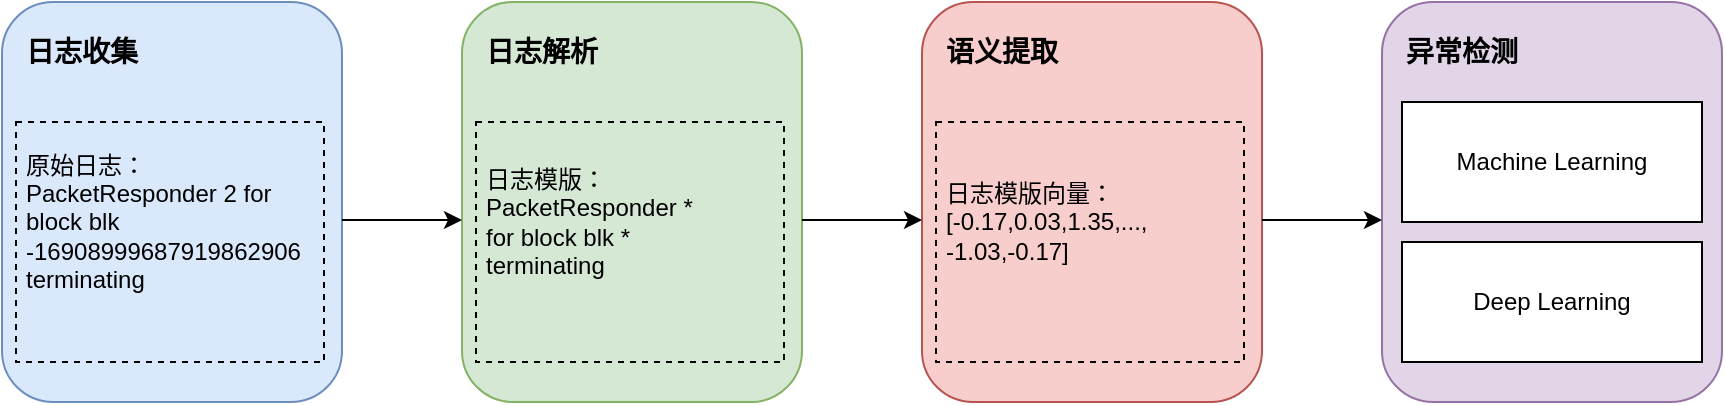<mxfile version="23.1.6" type="github">
  <diagram name="第 1 页" id="xBWFfz1G4BuNmxcYdMNe">
    <mxGraphModel dx="1562" dy="858" grid="1" gridSize="10" guides="1" tooltips="1" connect="1" arrows="1" fold="1" page="1" pageScale="1" pageWidth="827" pageHeight="1169" math="0" shadow="0">
      <root>
        <mxCell id="0" />
        <mxCell id="1" parent="0" />
        <mxCell id="C-VIIlLOdMcTwQJin5L--1" value="" style="rounded=1;whiteSpace=wrap;html=1;fillColor=#dae8fc;strokeColor=#6c8ebf;" vertex="1" parent="1">
          <mxGeometry x="150" y="320" width="170" height="200" as="geometry" />
        </mxCell>
        <mxCell id="C-VIIlLOdMcTwQJin5L--9" value="日志收集" style="text;html=1;align=center;verticalAlign=middle;whiteSpace=wrap;rounded=0;fontSize=14;fontStyle=1" vertex="1" parent="1">
          <mxGeometry x="160" y="330" width="60" height="30" as="geometry" />
        </mxCell>
        <mxCell id="C-VIIlLOdMcTwQJin5L--10" value="" style="rounded=0;whiteSpace=wrap;html=1;dashed=1;fillColor=none;" vertex="1" parent="1">
          <mxGeometry x="157" y="380" width="154" height="120" as="geometry" />
        </mxCell>
        <mxCell id="C-VIIlLOdMcTwQJin5L--11" value="原始日志：PacketResponder 2 for block blk -16908999687919862906 terminating" style="text;html=1;align=left;verticalAlign=middle;whiteSpace=wrap;rounded=0;" vertex="1" parent="1">
          <mxGeometry x="160" y="390" width="120" height="80" as="geometry" />
        </mxCell>
        <mxCell id="C-VIIlLOdMcTwQJin5L--12" value="" style="rounded=1;whiteSpace=wrap;html=1;fillColor=#d5e8d4;strokeColor=#82b366;" vertex="1" parent="1">
          <mxGeometry x="380" y="320" width="170" height="200" as="geometry" />
        </mxCell>
        <mxCell id="C-VIIlLOdMcTwQJin5L--13" value="日志解析" style="text;html=1;align=center;verticalAlign=middle;whiteSpace=wrap;rounded=0;fontSize=14;fontStyle=1" vertex="1" parent="1">
          <mxGeometry x="390" y="330" width="60" height="30" as="geometry" />
        </mxCell>
        <mxCell id="C-VIIlLOdMcTwQJin5L--14" value="" style="rounded=0;whiteSpace=wrap;html=1;dashed=1;fillColor=none;" vertex="1" parent="1">
          <mxGeometry x="387" y="380" width="154" height="120" as="geometry" />
        </mxCell>
        <mxCell id="C-VIIlLOdMcTwQJin5L--15" value="日志模版：PacketResponder * for block blk * terminating" style="text;html=1;align=left;verticalAlign=middle;whiteSpace=wrap;rounded=0;" vertex="1" parent="1">
          <mxGeometry x="390" y="390" width="120" height="80" as="geometry" />
        </mxCell>
        <mxCell id="C-VIIlLOdMcTwQJin5L--16" value="" style="rounded=1;whiteSpace=wrap;html=1;fillColor=#f8cecc;strokeColor=#b85450;" vertex="1" parent="1">
          <mxGeometry x="610" y="320" width="170" height="200" as="geometry" />
        </mxCell>
        <mxCell id="C-VIIlLOdMcTwQJin5L--17" value="语义提取" style="text;html=1;align=center;verticalAlign=middle;whiteSpace=wrap;rounded=0;fontSize=14;fontStyle=1" vertex="1" parent="1">
          <mxGeometry x="620" y="330" width="60" height="30" as="geometry" />
        </mxCell>
        <mxCell id="C-VIIlLOdMcTwQJin5L--18" value="" style="rounded=0;whiteSpace=wrap;html=1;dashed=1;fillColor=none;" vertex="1" parent="1">
          <mxGeometry x="617" y="380" width="154" height="120" as="geometry" />
        </mxCell>
        <mxCell id="C-VIIlLOdMcTwQJin5L--19" value="日志模版向量：[-0.17,0.03,1.35,...,&lt;br&gt;-1.03,-0.17]" style="text;html=1;align=left;verticalAlign=middle;whiteSpace=wrap;rounded=0;" vertex="1" parent="1">
          <mxGeometry x="620" y="390" width="120" height="80" as="geometry" />
        </mxCell>
        <mxCell id="C-VIIlLOdMcTwQJin5L--20" value="" style="rounded=1;whiteSpace=wrap;html=1;fillColor=#e1d5e7;strokeColor=#9673a6;" vertex="1" parent="1">
          <mxGeometry x="840" y="320" width="170" height="200" as="geometry" />
        </mxCell>
        <mxCell id="C-VIIlLOdMcTwQJin5L--21" value="异常检测" style="text;html=1;align=center;verticalAlign=middle;whiteSpace=wrap;rounded=0;fontSize=14;fontStyle=1" vertex="1" parent="1">
          <mxGeometry x="850" y="330" width="60" height="30" as="geometry" />
        </mxCell>
        <mxCell id="C-VIIlLOdMcTwQJin5L--24" value="Machine Learning" style="rounded=0;whiteSpace=wrap;html=1;" vertex="1" parent="1">
          <mxGeometry x="850" y="370" width="150" height="60" as="geometry" />
        </mxCell>
        <mxCell id="C-VIIlLOdMcTwQJin5L--25" value="Deep Learning" style="rounded=0;whiteSpace=wrap;html=1;" vertex="1" parent="1">
          <mxGeometry x="850" y="440" width="150" height="60" as="geometry" />
        </mxCell>
        <mxCell id="C-VIIlLOdMcTwQJin5L--27" value="" style="endArrow=classic;html=1;rounded=0;" edge="1" parent="1">
          <mxGeometry width="50" height="50" relative="1" as="geometry">
            <mxPoint x="320" y="429" as="sourcePoint" />
            <mxPoint x="380" y="429" as="targetPoint" />
          </mxGeometry>
        </mxCell>
        <mxCell id="C-VIIlLOdMcTwQJin5L--28" value="" style="endArrow=classic;html=1;rounded=0;" edge="1" parent="1">
          <mxGeometry width="50" height="50" relative="1" as="geometry">
            <mxPoint x="550" y="429" as="sourcePoint" />
            <mxPoint x="610" y="429" as="targetPoint" />
          </mxGeometry>
        </mxCell>
        <mxCell id="C-VIIlLOdMcTwQJin5L--29" value="" style="endArrow=classic;html=1;rounded=0;" edge="1" parent="1">
          <mxGeometry width="50" height="50" relative="1" as="geometry">
            <mxPoint x="780" y="429" as="sourcePoint" />
            <mxPoint x="840" y="429" as="targetPoint" />
          </mxGeometry>
        </mxCell>
      </root>
    </mxGraphModel>
  </diagram>
</mxfile>
